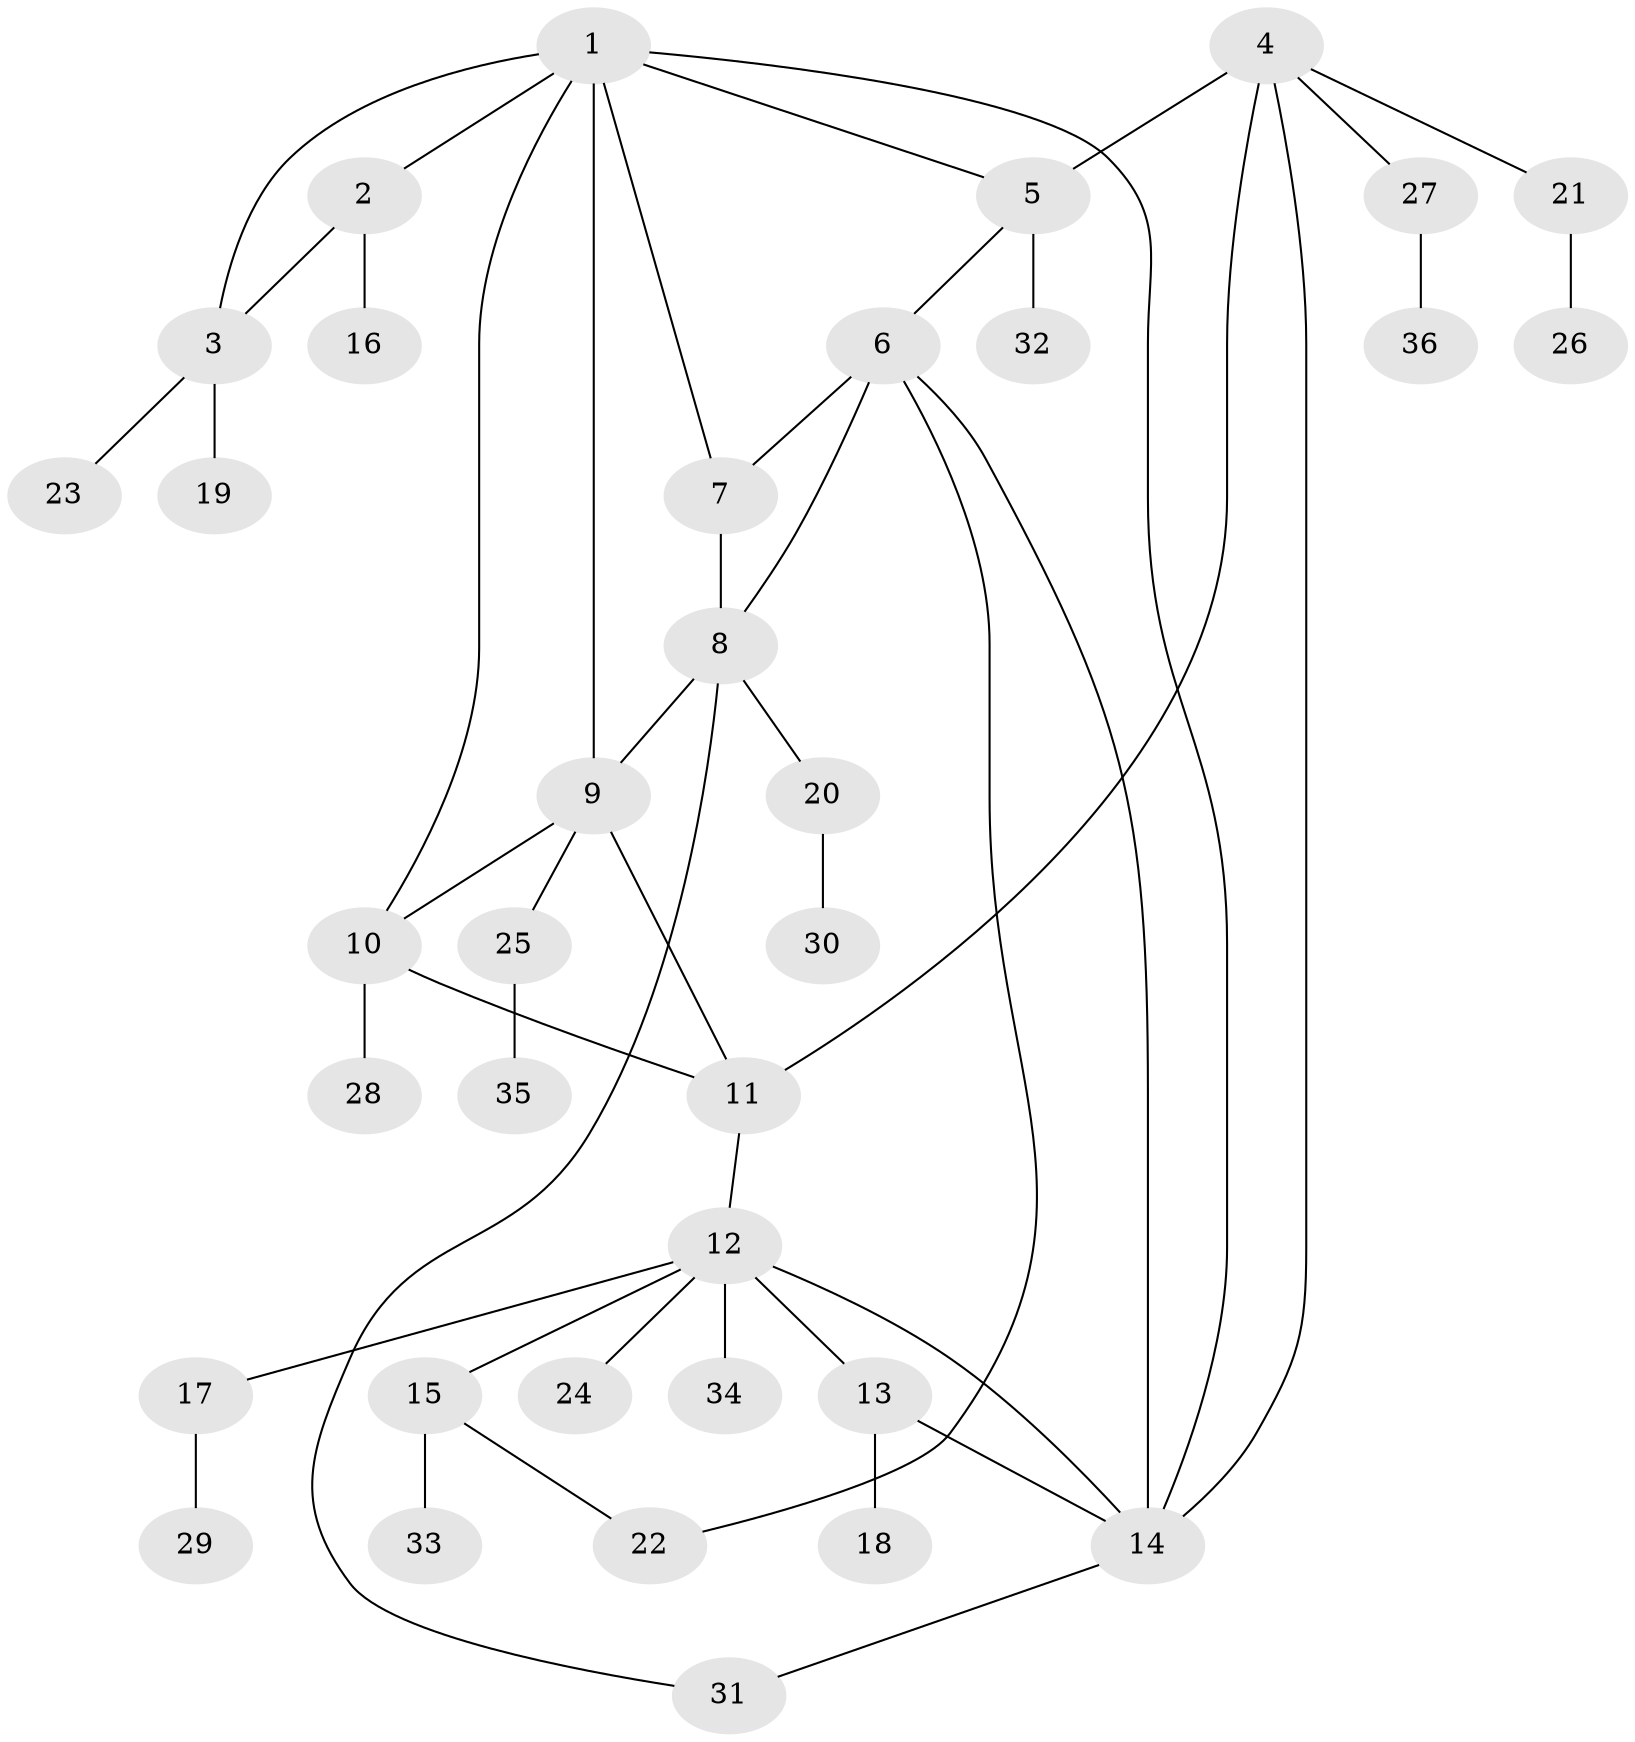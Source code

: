 // original degree distribution, {7: 0.02857142857142857, 4: 0.08571428571428572, 6: 0.05714285714285714, 3: 0.05714285714285714, 10: 0.014285714285714285, 5: 0.02857142857142857, 8: 0.02857142857142857, 1: 0.5714285714285714, 2: 0.12857142857142856}
// Generated by graph-tools (version 1.1) at 2025/37/03/09/25 02:37:35]
// undirected, 36 vertices, 48 edges
graph export_dot {
graph [start="1"]
  node [color=gray90,style=filled];
  1;
  2;
  3;
  4;
  5;
  6;
  7;
  8;
  9;
  10;
  11;
  12;
  13;
  14;
  15;
  16;
  17;
  18;
  19;
  20;
  21;
  22;
  23;
  24;
  25;
  26;
  27;
  28;
  29;
  30;
  31;
  32;
  33;
  34;
  35;
  36;
  1 -- 2 [weight=1.0];
  1 -- 3 [weight=1.0];
  1 -- 5 [weight=1.0];
  1 -- 7 [weight=1.0];
  1 -- 9 [weight=1.0];
  1 -- 10 [weight=1.0];
  1 -- 14 [weight=1.0];
  2 -- 3 [weight=1.0];
  2 -- 16 [weight=1.0];
  3 -- 19 [weight=3.0];
  3 -- 23 [weight=1.0];
  4 -- 5 [weight=2.0];
  4 -- 11 [weight=1.0];
  4 -- 14 [weight=1.0];
  4 -- 21 [weight=1.0];
  4 -- 27 [weight=1.0];
  5 -- 6 [weight=1.0];
  5 -- 32 [weight=1.0];
  6 -- 7 [weight=1.0];
  6 -- 8 [weight=1.0];
  6 -- 14 [weight=2.0];
  6 -- 22 [weight=1.0];
  7 -- 8 [weight=5.0];
  8 -- 9 [weight=1.0];
  8 -- 20 [weight=1.0];
  8 -- 31 [weight=1.0];
  9 -- 10 [weight=1.0];
  9 -- 11 [weight=1.0];
  9 -- 25 [weight=1.0];
  10 -- 11 [weight=1.0];
  10 -- 28 [weight=2.0];
  11 -- 12 [weight=1.0];
  12 -- 13 [weight=1.0];
  12 -- 14 [weight=1.0];
  12 -- 15 [weight=1.0];
  12 -- 17 [weight=1.0];
  12 -- 24 [weight=1.0];
  12 -- 34 [weight=1.0];
  13 -- 14 [weight=1.0];
  13 -- 18 [weight=2.0];
  14 -- 31 [weight=1.0];
  15 -- 22 [weight=1.0];
  15 -- 33 [weight=1.0];
  17 -- 29 [weight=2.0];
  20 -- 30 [weight=1.0];
  21 -- 26 [weight=1.0];
  25 -- 35 [weight=2.0];
  27 -- 36 [weight=1.0];
}
